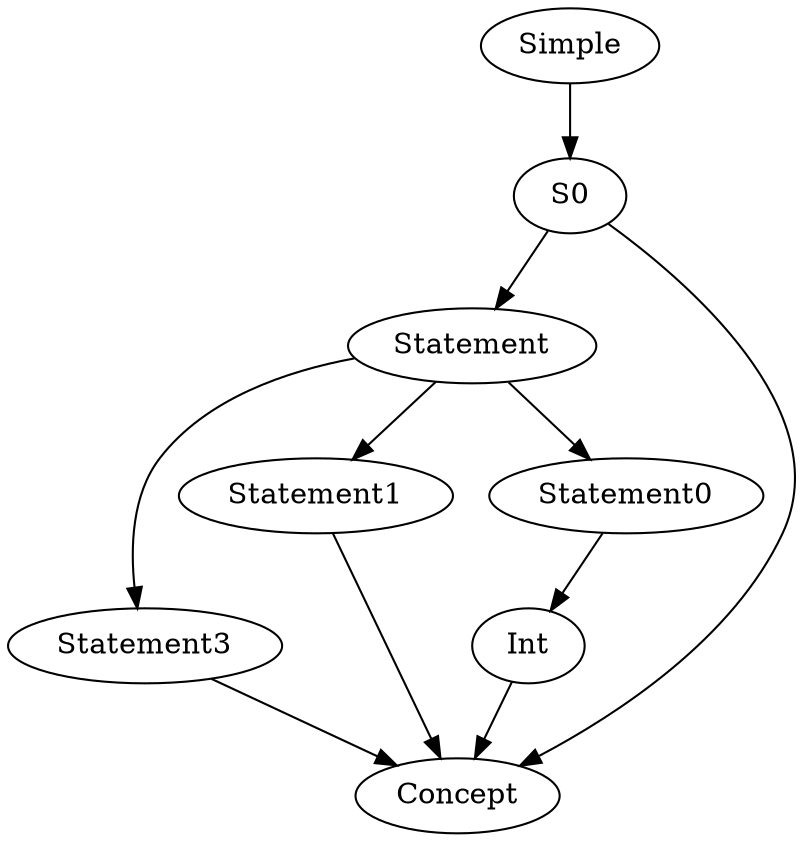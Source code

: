 strict digraph G {
Simple	 [label="Simple"];
S0	 [label="S0"];
Statement	 [label="Statement"];
Statement3	 [label="Statement3"];
Statement1	 [label="Statement1"];
Statement0	 [label="Statement0"];
Int	 [label="Int"];
Concept	 [label="Concept"];
Simple	->	S0	 [label=""];
S0	->	Statement	 [label=""];
Statement	->	Statement3	 [label=""];
Statement	->	Statement1	 [label=""];
Statement	->	Statement0	 [label=""];
Statement0	->	Int	 [label=""];
Int	->	Concept	 [label=""];
Statement1	->	Concept	 [label=""];
Statement3	->	Concept	 [label=""];
S0	->	Concept	 [label=""];

}